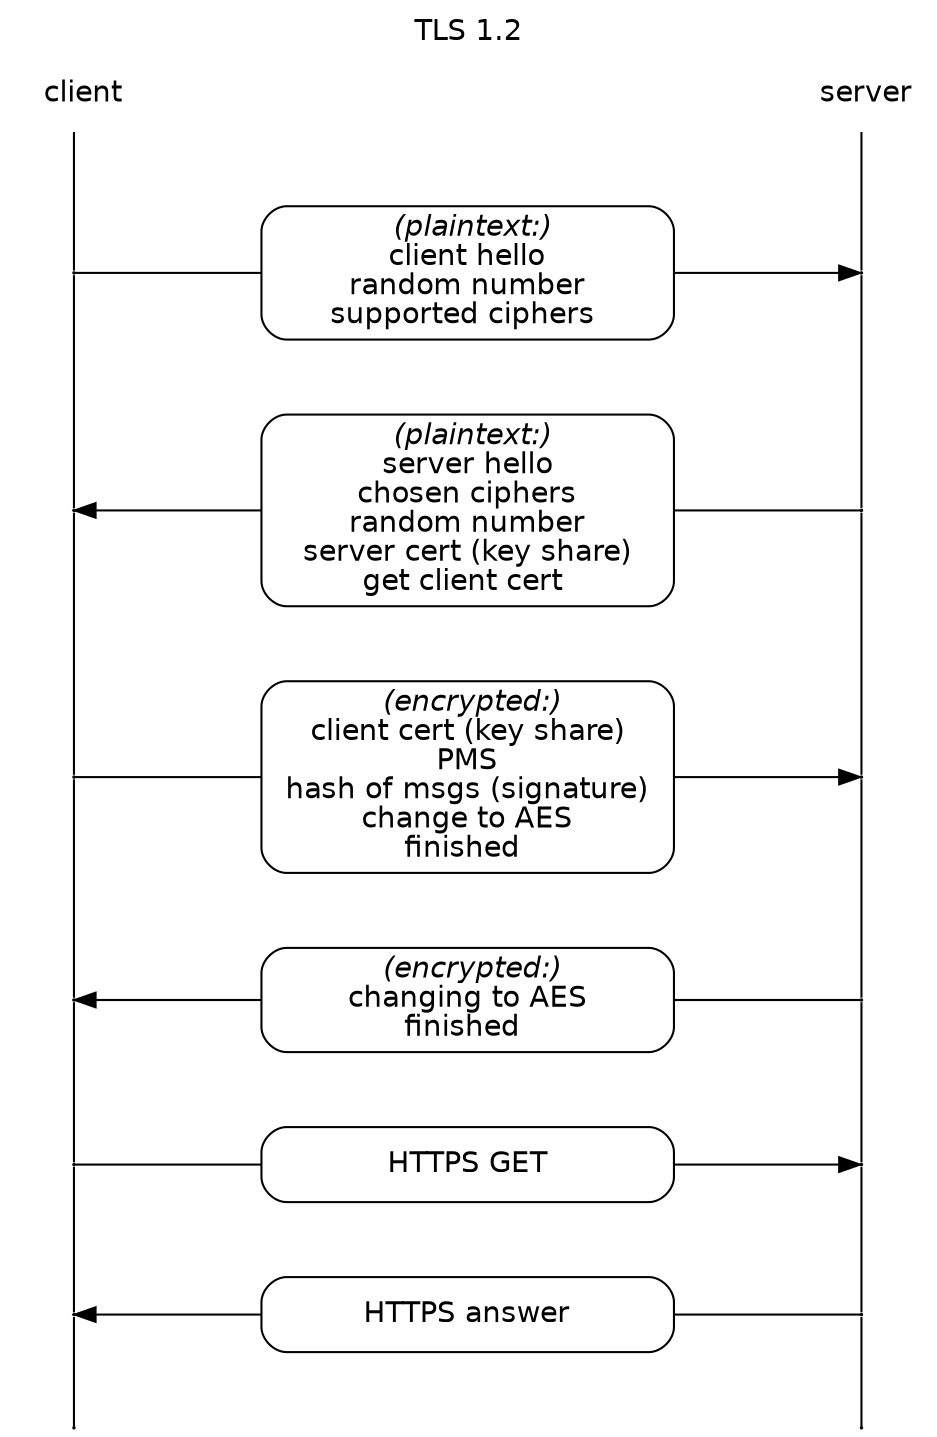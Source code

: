 digraph tls_1_2 {
    labelloc="t";
    label="TLS 1.2";

    graph [fontname="Helvetica"];
    node [fontname="Helvetica"];
    edge [fontname="Helvetica",labelOverlay=true,minlen=5];
    rankdir="TB";

    subgraph other_line {
        node [fontname="Helvetica",shape=point,style=rounded,width=0.01];
        edge [minlen=1];
        rank=TB;
        client [shape=none,image="./terminal.svg",fill=white,label="\ \ client"];
        client -> c1 [arrowhead=none];
        c1 -> c2 [arrowhead=none];
        c2 -> c3 [arrowhead=none];
        c3 -> c4 [arrowhead=none];
        c4 -> c5 [arrowhead=none];
        c5 -> c6 [arrowhead=none];
        c6 -> c7 [arrowhead=none];
        //{rank=same o1 o2 o3 o4 o5 o6 o7 o8 o9 o10 o11 o12 o13 o14 o15 o16 o17 o18 o19 o20}
    }

    subgraph message_line {
        node [fontname="Helvetica",shape=box,style=rounded,width=2.75];
        edge [minlen=1];
        rank=TB;
        m1 [label=< <i>(plaintext:)</i><br/>client hello<br/>random number<br/>supported ciphers >];
        m2 [label=< <i>(plaintext:)</i><br/>server hello<br/>chosen ciphers<br/>random number<br/>server cert (key share)<br/>get client cert >];
        m3 [label=< <i>(encrypted:)</i><br/>client cert (key share)<br/>PMS<br/>hash of msgs (signature)<br/>change to AES<br/>finished >]
        m4 [label=< <i>(encrypted:)</i><br/>changing to AES<br/>finished >]
        m5 [label=< HTTPS GET >]
        m6 [label=< HTTPS answer >]
        m1 -> m2 [arrowhead=none,style=invis];
        m2 -> m3 [arrowhead=none,style=invis];
        m3 -> m4 [arrowhead=none,style=invis];
        m4 -> m5 [arrowhead=none,style=invis];
        m5 -> m6 [arrowhead=none,style=invis];
        //m6 -> m7 [arrowhead=none,style=invis];
    }

    subgraph terminal_line {
        node [fontname="Helvetica",shape=point,style=rounded,width=0.01];
        edge [minlen=1];
        rank=TB;
        server [shape=none,image="./terminal.svg",fill=white,label="\ server"];
        server -> s1 [arrowhead=none];
        s1 -> s2 [arrowhead=none];
        s2 -> s3 [arrowhead=none];
        s3 -> s4 [arrowhead=none];
        s4 -> s5 [arrowhead=none];
        s5 -> s6 [arrowhead=none];
        s6 -> s7 [arrowhead=none];
    }

    c1 -> m1 [arrowhead=none];
    m1 -> s1 [];
    c2 -> m2 [arrowhead=none,arrowtail=normal,dir=both];
    m2 -> s2 [arrowhead=none];
    c3 -> m3 [arrowhead=none];
    m3 -> s3 [];
    c4 -> m4 [arrowhead=none,arrowtail=normal,dir=both];
    m4 -> s4 [arrowhead=none];
    c5 -> m5 [arrowhead=none];
    m5 -> s5 [];
    c6 -> m6 [arrowhead=none,arrowtail=normal,dir=both];
    m6 -> s6 [arrowhead=none];

    {rank=same c1 m1 s1}
    {rank=same c2 m2 s2}
    {rank=same c3 m3 s3}
    {rank=same c4 m4 s4}
    {rank=same c5 m5 s5}
    {rank=same c6 m6 s6}
    {rank=same c7 s7}

}


digraph tls_1_3 {
    labelloc="t";
    label="TLS 1.3";

    graph [fontname="Helvetica"];
    node [fontname="Helvetica"];
    edge [fontname="Helvetica",labelOverlay=true,minlen=5];
    rankdir="TB";

    subgraph other_line {
        node [fontname="Helvetica",shape=point,style=rounded,width=0.01];
        edge [minlen=1];
        rank=TB;
        client [shape=none,image="./terminal.svg",fill=white,label="\ \ client"];
        client -> c1 [arrowhead=none];
        c1 -> c2 [arrowhead=none];
        c2 -> c3 [arrowhead=none];
        c3 -> c4 [arrowhead=none];
        c4 -> c5 [arrowhead=none];
        //{rank=same o1 o2 o3 o4 o5 o6 o7 o8 o9 o10 o11 o12 o13 o14 o15 o16 o17 o18 o19 o20}
    }

    subgraph message_line {
        node [fontname="Helvetica",shape=box,style=rounded,width=2.25];
        edge [minlen=1];
        rank=TB;
        m1 [label=< client hello<br/>random number<br/>supported ciphers<br/>key share >];
        m2 [label=< server hello<br/>random number<br/>chosen cipher<br/>key share<br/>signature<br/>change cipher<br/>finished >];
        m3 [label=< change cipher<br/>HTTPS GET >]
        m4 [label=< HTTPS answer >]
        m1 -> m2 [arrowhead=none,style=invis];
        m2 -> m3 [arrowhead=none,style=invis];
        m3 -> m4 [arrowhead=none,style=invis];
        //m6 -> m7 [arrowhead=none,style=invis];
    }

    subgraph terminal_line {
        node [fontname="Helvetica",shape=point,style=rounded,width=0.01];
        edge [minlen=1];
        rank=TB;
        server [shape=none,image="./terminal.svg",fill=white,label="\ server"];
        server -> s1 [arrowhead=none];
        s1 -> s2 [arrowhead=none];
        s2 -> s3 [arrowhead=none];
        s3 -> s4 [arrowhead=none];
        s4 -> s5 [arrowhead=none];
    }

    c1 -> m1 [arrowhead=none];
    m1 -> s1 [];
    c2 -> m2 [arrowhead=none,arrowtail=normal,dir=both];
    m2 -> s2 [arrowhead=none];
    c3 -> m3 [arrowhead=none];
    m3 -> s3 [];
    c4 -> m4 [arrowhead=none,arrowtail=normal,dir=both];
    m4 -> s4 [arrowhead=none];

    {rank=same c1 m1 s1}
    {rank=same c2 m2 s2}
    {rank=same c3 m3 s3}
    {rank=same c4 m4 s4}
    {rank=same c5 s5}

}
